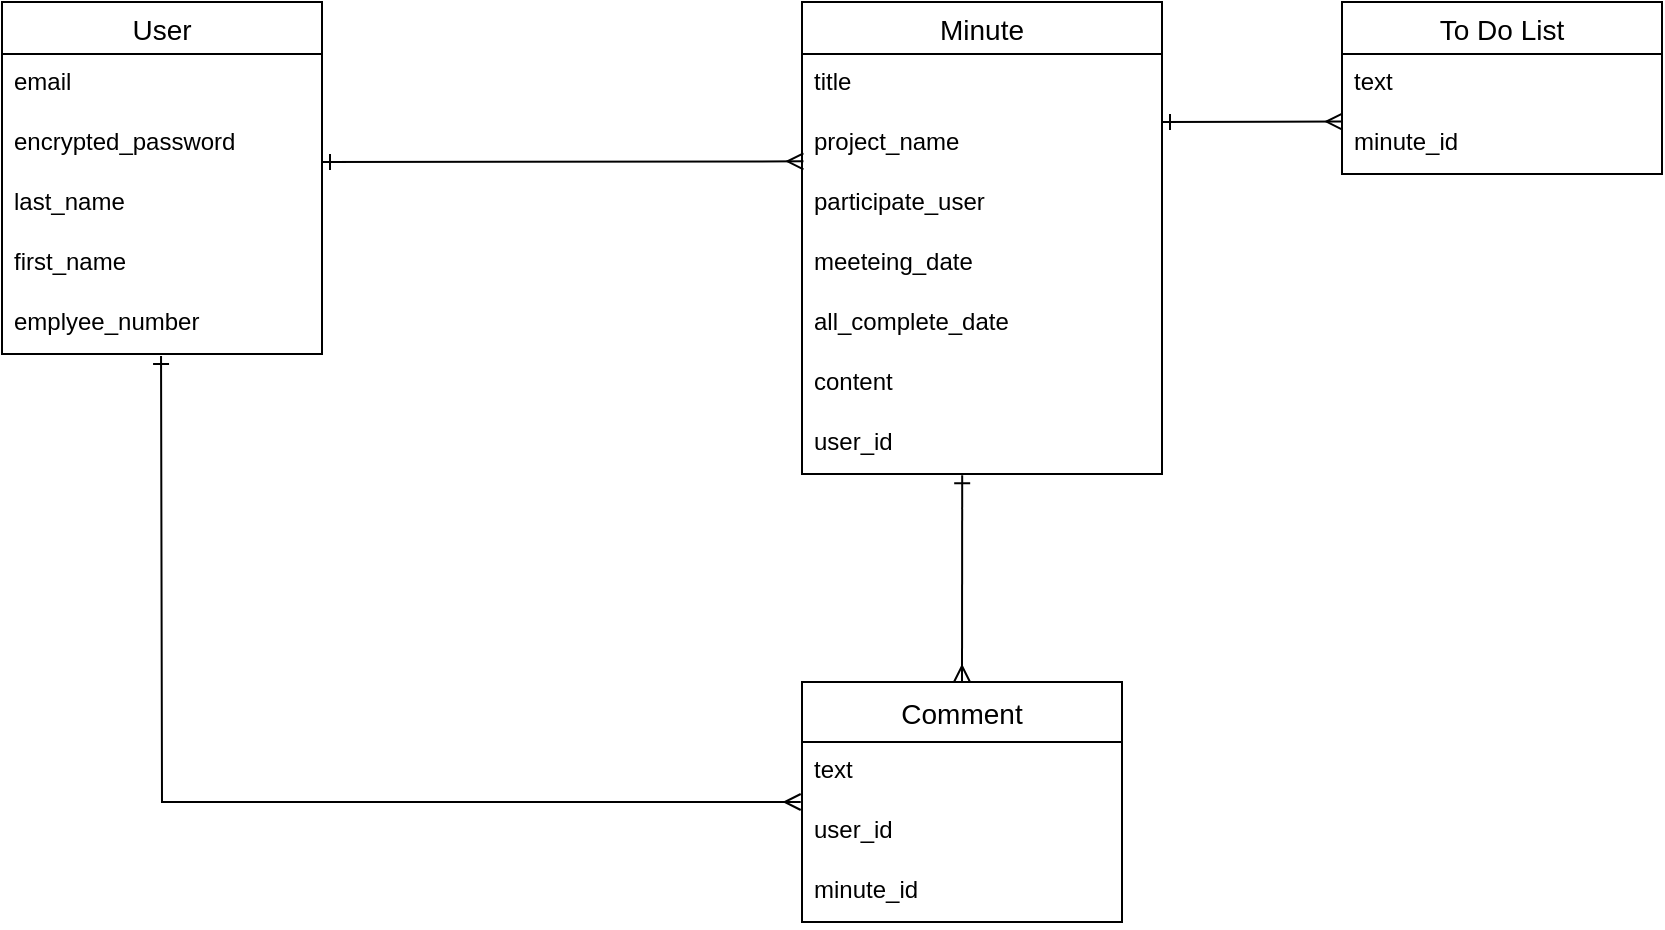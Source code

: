 <mxfile version="14.2.4" type="embed">
    <diagram id="d541jEr_TRIcXZhr1YnN" name="ページ1">
        <mxGraphModel dx="446" dy="178" grid="1" gridSize="10" guides="1" tooltips="1" connect="1" arrows="1" fold="1" page="1" pageScale="1" pageWidth="850" pageHeight="1100" math="0" shadow="0">
            <root>
                <mxCell id="0"/>
                <mxCell id="1" parent="0"/>
                <mxCell id="2" value="User" style="swimlane;fontStyle=0;childLayout=stackLayout;horizontal=1;startSize=26;horizontalStack=0;resizeParent=1;resizeParentMax=0;resizeLast=0;collapsible=1;marginBottom=0;align=center;fontSize=14;" parent="1" vertex="1">
                    <mxGeometry x="80" y="160" width="160" height="176" as="geometry"/>
                </mxCell>
                <mxCell id="3" value="email" style="text;strokeColor=none;fillColor=none;spacingLeft=4;spacingRight=4;overflow=hidden;rotatable=0;points=[[0,0.5],[1,0.5]];portConstraint=eastwest;fontSize=12;" parent="2" vertex="1">
                    <mxGeometry y="26" width="160" height="30" as="geometry"/>
                </mxCell>
                <mxCell id="4" value="encrypted_password" style="text;strokeColor=none;fillColor=none;spacingLeft=4;spacingRight=4;overflow=hidden;rotatable=0;points=[[0,0.5],[1,0.5]];portConstraint=eastwest;fontSize=12;" parent="2" vertex="1">
                    <mxGeometry y="56" width="160" height="30" as="geometry"/>
                </mxCell>
                <mxCell id="5" value="last_name" style="text;strokeColor=none;fillColor=none;spacingLeft=4;spacingRight=4;overflow=hidden;rotatable=0;points=[[0,0.5],[1,0.5]];portConstraint=eastwest;fontSize=12;" parent="2" vertex="1">
                    <mxGeometry y="86" width="160" height="30" as="geometry"/>
                </mxCell>
                <mxCell id="6" value="first_name" style="text;strokeColor=none;fillColor=none;spacingLeft=4;spacingRight=4;overflow=hidden;rotatable=0;points=[[0,0.5],[1,0.5]];portConstraint=eastwest;fontSize=12;" parent="2" vertex="1">
                    <mxGeometry y="116" width="160" height="30" as="geometry"/>
                </mxCell>
                <mxCell id="7" value="emplyee_number" style="text;strokeColor=none;fillColor=none;spacingLeft=4;spacingRight=4;overflow=hidden;rotatable=0;points=[[0,0.5],[1,0.5]];portConstraint=eastwest;fontSize=12;" parent="2" vertex="1">
                    <mxGeometry y="146" width="160" height="30" as="geometry"/>
                </mxCell>
                <mxCell id="8" value="Minute" style="swimlane;fontStyle=0;childLayout=stackLayout;horizontal=1;startSize=26;horizontalStack=0;resizeParent=1;resizeParentMax=0;resizeLast=0;collapsible=1;marginBottom=0;align=center;fontSize=14;" parent="1" vertex="1">
                    <mxGeometry x="480" y="160" width="180" height="236" as="geometry"/>
                </mxCell>
                <mxCell id="9" value="title" style="text;strokeColor=none;fillColor=none;spacingLeft=4;spacingRight=4;overflow=hidden;rotatable=0;points=[[0,0.5],[1,0.5]];portConstraint=eastwest;fontSize=12;" parent="8" vertex="1">
                    <mxGeometry y="26" width="180" height="30" as="geometry"/>
                </mxCell>
                <mxCell id="10" value="project_name" style="text;strokeColor=none;fillColor=none;spacingLeft=4;spacingRight=4;overflow=hidden;rotatable=0;points=[[0,0.5],[1,0.5]];portConstraint=eastwest;fontSize=12;" parent="8" vertex="1">
                    <mxGeometry y="56" width="180" height="30" as="geometry"/>
                </mxCell>
                <mxCell id="12" value="participate_user" style="text;strokeColor=none;fillColor=none;spacingLeft=4;spacingRight=4;overflow=hidden;rotatable=0;points=[[0,0.5],[1,0.5]];portConstraint=eastwest;fontSize=12;" parent="8" vertex="1">
                    <mxGeometry y="86" width="180" height="30" as="geometry"/>
                </mxCell>
                <mxCell id="13" value="meeteing_date" style="text;strokeColor=none;fillColor=none;spacingLeft=4;spacingRight=4;overflow=hidden;rotatable=0;points=[[0,0.5],[1,0.5]];portConstraint=eastwest;fontSize=12;" parent="8" vertex="1">
                    <mxGeometry y="116" width="180" height="30" as="geometry"/>
                </mxCell>
                <mxCell id="14" value="all_complete_date" style="text;strokeColor=none;fillColor=none;spacingLeft=4;spacingRight=4;overflow=hidden;rotatable=0;points=[[0,0.5],[1,0.5]];portConstraint=eastwest;fontSize=12;" parent="8" vertex="1">
                    <mxGeometry y="146" width="180" height="30" as="geometry"/>
                </mxCell>
                <mxCell id="35" value="content" style="text;strokeColor=none;fillColor=none;spacingLeft=4;spacingRight=4;overflow=hidden;rotatable=0;points=[[0,0.5],[1,0.5]];portConstraint=eastwest;fontSize=12;" parent="8" vertex="1">
                    <mxGeometry y="176" width="180" height="30" as="geometry"/>
                </mxCell>
                <mxCell id="26" value="user_id" style="text;strokeColor=none;fillColor=none;spacingLeft=4;spacingRight=4;overflow=hidden;rotatable=0;points=[[0,0.5],[1,0.5]];portConstraint=eastwest;fontSize=12;" parent="8" vertex="1">
                    <mxGeometry y="206" width="180" height="30" as="geometry"/>
                </mxCell>
                <mxCell id="21" value="Comment" style="swimlane;fontStyle=0;childLayout=stackLayout;horizontal=1;startSize=30;horizontalStack=0;resizeParent=1;resizeParentMax=0;resizeLast=0;collapsible=1;marginBottom=0;align=center;fontSize=14;" parent="1" vertex="1">
                    <mxGeometry x="480" y="500" width="160" height="120" as="geometry"/>
                </mxCell>
                <mxCell id="22" value="text" style="text;strokeColor=none;fillColor=none;spacingLeft=4;spacingRight=4;overflow=hidden;rotatable=0;points=[[0,0.5],[1,0.5]];portConstraint=eastwest;fontSize=12;" parent="21" vertex="1">
                    <mxGeometry y="30" width="160" height="30" as="geometry"/>
                </mxCell>
                <mxCell id="23" value="user_id" style="text;strokeColor=none;fillColor=none;spacingLeft=4;spacingRight=4;overflow=hidden;rotatable=0;points=[[0,0.5],[1,0.5]];portConstraint=eastwest;fontSize=12;" parent="21" vertex="1">
                    <mxGeometry y="60" width="160" height="30" as="geometry"/>
                </mxCell>
                <mxCell id="25" value="minute_id" style="text;strokeColor=none;fillColor=none;spacingLeft=4;spacingRight=4;overflow=hidden;rotatable=0;points=[[0,0.5],[1,0.5]];portConstraint=eastwest;fontSize=12;" parent="21" vertex="1">
                    <mxGeometry y="90" width="160" height="30" as="geometry"/>
                </mxCell>
                <mxCell id="27" value="" style="endArrow=ERmany;html=1;rounded=0;entryX=0.004;entryY=0.789;entryDx=0;entryDy=0;entryPerimeter=0;startArrow=ERone;startFill=0;endFill=0;" parent="1" target="10" edge="1">
                    <mxGeometry relative="1" as="geometry">
                        <mxPoint x="240" y="240" as="sourcePoint"/>
                        <mxPoint x="400" y="240" as="targetPoint"/>
                    </mxGeometry>
                </mxCell>
                <mxCell id="32" value="" style="endArrow=ERmany;html=1;rounded=0;entryX=0.5;entryY=0;entryDx=0;entryDy=0;startArrow=ERone;startFill=0;endFill=0;exitX=0.445;exitY=1.022;exitDx=0;exitDy=0;exitPerimeter=0;" parent="1" source="26" target="21" edge="1">
                    <mxGeometry relative="1" as="geometry">
                        <mxPoint x="420" y="430" as="sourcePoint"/>
                        <mxPoint x="580" y="430" as="targetPoint"/>
                    </mxGeometry>
                </mxCell>
                <mxCell id="34" value="" style="endArrow=ERmany;html=1;rounded=0;exitX=0.497;exitY=1.033;exitDx=0;exitDy=0;exitPerimeter=0;startArrow=ERone;startFill=0;endFill=0;entryX=-0.004;entryY=0;entryDx=0;entryDy=0;entryPerimeter=0;" parent="1" source="7" target="23" edge="1">
                    <mxGeometry relative="1" as="geometry">
                        <mxPoint x="320" y="519.58" as="sourcePoint"/>
                        <mxPoint x="480" y="519.58" as="targetPoint"/>
                        <Array as="points">
                            <mxPoint x="160" y="560"/>
                        </Array>
                    </mxGeometry>
                </mxCell>
                <mxCell id="36" value="To Do List" style="swimlane;fontStyle=0;childLayout=stackLayout;horizontal=1;startSize=26;horizontalStack=0;resizeParent=1;resizeParentMax=0;resizeLast=0;collapsible=1;marginBottom=0;align=center;fontSize=14;" parent="1" vertex="1">
                    <mxGeometry x="750" y="160" width="160" height="86" as="geometry"/>
                </mxCell>
                <mxCell id="37" value="text" style="text;strokeColor=none;fillColor=none;spacingLeft=4;spacingRight=4;overflow=hidden;rotatable=0;points=[[0,0.5],[1,0.5]];portConstraint=eastwest;fontSize=12;" parent="36" vertex="1">
                    <mxGeometry y="26" width="160" height="30" as="geometry"/>
                </mxCell>
                <mxCell id="40" value="" style="endArrow=ERmany;html=1;rounded=0;entryX=0.001;entryY=0.126;entryDx=0;entryDy=0;entryPerimeter=0;startArrow=ERone;startFill=0;endFill=0;" parent="36" target="38" edge="1">
                    <mxGeometry relative="1" as="geometry">
                        <mxPoint x="-90" y="60" as="sourcePoint"/>
                        <mxPoint x="-3" y="60" as="targetPoint"/>
                    </mxGeometry>
                </mxCell>
                <mxCell id="38" value="minute_id" style="text;strokeColor=none;fillColor=none;spacingLeft=4;spacingRight=4;overflow=hidden;rotatable=0;points=[[0,0.5],[1,0.5]];portConstraint=eastwest;fontSize=12;" parent="36" vertex="1">
                    <mxGeometry y="56" width="160" height="30" as="geometry"/>
                </mxCell>
            </root>
        </mxGraphModel>
    </diagram>
</mxfile>